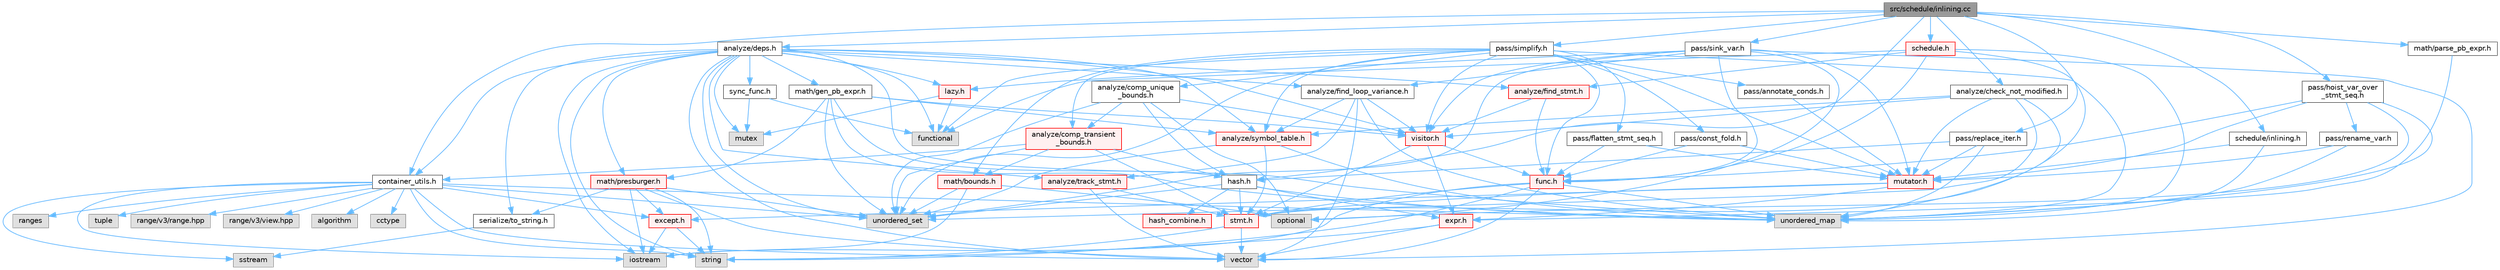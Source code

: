 digraph "src/schedule/inlining.cc"
{
 // LATEX_PDF_SIZE
  bgcolor="transparent";
  edge [fontname=Helvetica,fontsize=10,labelfontname=Helvetica,labelfontsize=10];
  node [fontname=Helvetica,fontsize=10,shape=box,height=0.2,width=0.4];
  Node1 [label="src/schedule/inlining.cc",height=0.2,width=0.4,color="gray40", fillcolor="grey60", style="filled", fontcolor="black",tooltip=" "];
  Node1 -> Node2 [color="steelblue1",style="solid"];
  Node2 [label="analyze/check_not_modified.h",height=0.2,width=0.4,color="grey40", fillcolor="white", style="filled",URL="$check__not__modified_8h.html",tooltip=" "];
  Node2 -> Node3 [color="steelblue1",style="solid"];
  Node3 [label="unordered_map",height=0.2,width=0.4,color="grey60", fillcolor="#E0E0E0", style="filled",tooltip=" "];
  Node2 -> Node4 [color="steelblue1",style="solid"];
  Node4 [label="unordered_set",height=0.2,width=0.4,color="grey60", fillcolor="#E0E0E0", style="filled",tooltip=" "];
  Node2 -> Node5 [color="steelblue1",style="solid"];
  Node5 [label="analyze/symbol_table.h",height=0.2,width=0.4,color="red", fillcolor="#FFF0F0", style="filled",URL="$symbol__table_8h.html",tooltip=" "];
  Node5 -> Node3 [color="steelblue1",style="solid"];
  Node5 -> Node4 [color="steelblue1",style="solid"];
  Node5 -> Node9 [color="steelblue1",style="solid"];
  Node9 [label="stmt.h",height=0.2,width=0.4,color="red", fillcolor="#FFF0F0", style="filled",URL="$stmt_8h.html",tooltip=" "];
  Node9 -> Node10 [color="steelblue1",style="solid"];
  Node10 [label="string",height=0.2,width=0.4,color="grey60", fillcolor="#E0E0E0", style="filled",tooltip=" "];
  Node9 -> Node11 [color="steelblue1",style="solid"];
  Node11 [label="vector",height=0.2,width=0.4,color="grey60", fillcolor="#E0E0E0", style="filled",tooltip=" "];
  Node2 -> Node50 [color="steelblue1",style="solid"];
  Node50 [label="mutator.h",height=0.2,width=0.4,color="red", fillcolor="#FFF0F0", style="filled",URL="$mutator_8h.html",tooltip=" "];
  Node50 -> Node27 [color="steelblue1",style="solid"];
  Node27 [label="except.h",height=0.2,width=0.4,color="red", fillcolor="#FFF0F0", style="filled",URL="$except_8h.html",tooltip=" "];
  Node27 -> Node15 [color="steelblue1",style="solid"];
  Node15 [label="iostream",height=0.2,width=0.4,color="grey60", fillcolor="#E0E0E0", style="filled",tooltip=" "];
  Node27 -> Node10 [color="steelblue1",style="solid"];
  Node50 -> Node43 [color="steelblue1",style="solid"];
  Node43 [label="expr.h",height=0.2,width=0.4,color="red", fillcolor="#FFF0F0", style="filled",URL="$expr_8h.html",tooltip=" "];
  Node43 -> Node10 [color="steelblue1",style="solid"];
  Node43 -> Node11 [color="steelblue1",style="solid"];
  Node50 -> Node9 [color="steelblue1",style="solid"];
  Node2 -> Node55 [color="steelblue1",style="solid"];
  Node55 [label="visitor.h",height=0.2,width=0.4,color="red", fillcolor="#FFF0F0", style="filled",URL="$visitor_8h.html",tooltip=" "];
  Node55 -> Node43 [color="steelblue1",style="solid"];
  Node55 -> Node56 [color="steelblue1",style="solid"];
  Node56 [label="func.h",height=0.2,width=0.4,color="red", fillcolor="#FFF0F0", style="filled",URL="$func_8h.html",tooltip=" "];
  Node56 -> Node15 [color="steelblue1",style="solid"];
  Node56 -> Node10 [color="steelblue1",style="solid"];
  Node56 -> Node3 [color="steelblue1",style="solid"];
  Node56 -> Node11 [color="steelblue1",style="solid"];
  Node56 -> Node9 [color="steelblue1",style="solid"];
  Node55 -> Node9 [color="steelblue1",style="solid"];
  Node1 -> Node62 [color="steelblue1",style="solid"];
  Node62 [label="analyze/deps.h",height=0.2,width=0.4,color="grey40", fillcolor="white", style="filled",URL="$deps_8h.html",tooltip=" "];
  Node62 -> Node14 [color="steelblue1",style="solid"];
  Node14 [label="functional",height=0.2,width=0.4,color="grey60", fillcolor="#E0E0E0", style="filled",tooltip=" "];
  Node62 -> Node15 [color="steelblue1",style="solid"];
  Node62 -> Node53 [color="steelblue1",style="solid"];
  Node53 [label="mutex",height=0.2,width=0.4,color="grey60", fillcolor="#E0E0E0", style="filled",tooltip=" "];
  Node62 -> Node10 [color="steelblue1",style="solid"];
  Node62 -> Node3 [color="steelblue1",style="solid"];
  Node62 -> Node4 [color="steelblue1",style="solid"];
  Node62 -> Node11 [color="steelblue1",style="solid"];
  Node62 -> Node63 [color="steelblue1",style="solid"];
  Node63 [label="analyze/find_loop_variance.h",height=0.2,width=0.4,color="grey40", fillcolor="white", style="filled",URL="$find__loop__variance_8h.html",tooltip=" "];
  Node63 -> Node3 [color="steelblue1",style="solid"];
  Node63 -> Node11 [color="steelblue1",style="solid"];
  Node63 -> Node5 [color="steelblue1",style="solid"];
  Node63 -> Node64 [color="steelblue1",style="solid"];
  Node64 [label="analyze/track_stmt.h",height=0.2,width=0.4,color="red", fillcolor="#FFF0F0", style="filled",URL="$track__stmt_8h.html",tooltip=" "];
  Node64 -> Node11 [color="steelblue1",style="solid"];
  Node64 -> Node9 [color="steelblue1",style="solid"];
  Node63 -> Node55 [color="steelblue1",style="solid"];
  Node62 -> Node65 [color="steelblue1",style="solid"];
  Node65 [label="analyze/find_stmt.h",height=0.2,width=0.4,color="red", fillcolor="#FFF0F0", style="filled",URL="$find__stmt_8h.html",tooltip=" "];
  Node65 -> Node56 [color="steelblue1",style="solid"];
  Node65 -> Node55 [color="steelblue1",style="solid"];
  Node62 -> Node5 [color="steelblue1",style="solid"];
  Node62 -> Node64 [color="steelblue1",style="solid"];
  Node62 -> Node34 [color="steelblue1",style="solid"];
  Node34 [label="container_utils.h",height=0.2,width=0.4,color="grey40", fillcolor="white", style="filled",URL="$container__utils_8h.html",tooltip=" "];
  Node34 -> Node35 [color="steelblue1",style="solid"];
  Node35 [label="algorithm",height=0.2,width=0.4,color="grey60", fillcolor="#E0E0E0", style="filled",tooltip=" "];
  Node34 -> Node36 [color="steelblue1",style="solid"];
  Node36 [label="cctype",height=0.2,width=0.4,color="grey60", fillcolor="#E0E0E0", style="filled",tooltip=" "];
  Node34 -> Node15 [color="steelblue1",style="solid"];
  Node34 -> Node37 [color="steelblue1",style="solid"];
  Node37 [label="ranges",height=0.2,width=0.4,color="grey60", fillcolor="#E0E0E0", style="filled",tooltip=" "];
  Node34 -> Node30 [color="steelblue1",style="solid"];
  Node30 [label="sstream",height=0.2,width=0.4,color="grey60", fillcolor="#E0E0E0", style="filled",tooltip=" "];
  Node34 -> Node10 [color="steelblue1",style="solid"];
  Node34 -> Node38 [color="steelblue1",style="solid"];
  Node38 [label="tuple",height=0.2,width=0.4,color="grey60", fillcolor="#E0E0E0", style="filled",tooltip=" "];
  Node34 -> Node3 [color="steelblue1",style="solid"];
  Node34 -> Node4 [color="steelblue1",style="solid"];
  Node34 -> Node11 [color="steelblue1",style="solid"];
  Node34 -> Node39 [color="steelblue1",style="solid"];
  Node39 [label="range/v3/range.hpp",height=0.2,width=0.4,color="grey60", fillcolor="#E0E0E0", style="filled",tooltip=" "];
  Node34 -> Node40 [color="steelblue1",style="solid"];
  Node40 [label="range/v3/view.hpp",height=0.2,width=0.4,color="grey60", fillcolor="#E0E0E0", style="filled",tooltip=" "];
  Node34 -> Node27 [color="steelblue1",style="solid"];
  Node62 -> Node67 [color="steelblue1",style="solid"];
  Node67 [label="lazy.h",height=0.2,width=0.4,color="red", fillcolor="#FFF0F0", style="filled",URL="$lazy_8h.html",tooltip=" "];
  Node67 -> Node14 [color="steelblue1",style="solid"];
  Node67 -> Node53 [color="steelblue1",style="solid"];
  Node62 -> Node68 [color="steelblue1",style="solid"];
  Node68 [label="math/gen_pb_expr.h",height=0.2,width=0.4,color="grey40", fillcolor="white", style="filled",URL="$gen__pb__expr_8h.html",tooltip=" "];
  Node68 -> Node3 [color="steelblue1",style="solid"];
  Node68 -> Node4 [color="steelblue1",style="solid"];
  Node68 -> Node5 [color="steelblue1",style="solid"];
  Node68 -> Node69 [color="steelblue1",style="solid"];
  Node69 [label="hash.h",height=0.2,width=0.4,color="grey40", fillcolor="white", style="filled",URL="$hash_8h.html",tooltip=" "];
  Node69 -> Node3 [color="steelblue1",style="solid"];
  Node69 -> Node4 [color="steelblue1",style="solid"];
  Node69 -> Node43 [color="steelblue1",style="solid"];
  Node69 -> Node48 [color="steelblue1",style="solid"];
  Node48 [label="hash_combine.h",height=0.2,width=0.4,color="red", fillcolor="#FFF0F0", style="filled",URL="$hash__combine_8h.html",tooltip=" "];
  Node69 -> Node9 [color="steelblue1",style="solid"];
  Node68 -> Node70 [color="steelblue1",style="solid"];
  Node70 [label="math/presburger.h",height=0.2,width=0.4,color="red", fillcolor="#FFF0F0", style="filled",URL="$presburger_8h.html",tooltip=" "];
  Node70 -> Node15 [color="steelblue1",style="solid"];
  Node70 -> Node10 [color="steelblue1",style="solid"];
  Node70 -> Node4 [color="steelblue1",style="solid"];
  Node70 -> Node11 [color="steelblue1",style="solid"];
  Node70 -> Node27 [color="steelblue1",style="solid"];
  Node70 -> Node29 [color="steelblue1",style="solid"];
  Node29 [label="serialize/to_string.h",height=0.2,width=0.4,color="grey40", fillcolor="white", style="filled",URL="$to__string_8h.html",tooltip=" "];
  Node29 -> Node30 [color="steelblue1",style="solid"];
  Node68 -> Node55 [color="steelblue1",style="solid"];
  Node62 -> Node70 [color="steelblue1",style="solid"];
  Node62 -> Node29 [color="steelblue1",style="solid"];
  Node62 -> Node82 [color="steelblue1",style="solid"];
  Node82 [label="sync_func.h",height=0.2,width=0.4,color="grey40", fillcolor="white", style="filled",URL="$sync__func_8h.html",tooltip=" "];
  Node82 -> Node14 [color="steelblue1",style="solid"];
  Node82 -> Node53 [color="steelblue1",style="solid"];
  Node62 -> Node55 [color="steelblue1",style="solid"];
  Node1 -> Node34 [color="steelblue1",style="solid"];
  Node1 -> Node69 [color="steelblue1",style="solid"];
  Node1 -> Node83 [color="steelblue1",style="solid"];
  Node83 [label="math/parse_pb_expr.h",height=0.2,width=0.4,color="grey40", fillcolor="white", style="filled",URL="$parse__pb__expr_8h.html",tooltip=" "];
  Node83 -> Node43 [color="steelblue1",style="solid"];
  Node1 -> Node84 [color="steelblue1",style="solid"];
  Node84 [label="pass/hoist_var_over\l_stmt_seq.h",height=0.2,width=0.4,color="grey40", fillcolor="white", style="filled",URL="$hoist__var__over__stmt__seq_8h.html",tooltip=" "];
  Node84 -> Node16 [color="steelblue1",style="solid"];
  Node16 [label="optional",height=0.2,width=0.4,color="grey60", fillcolor="#E0E0E0", style="filled",tooltip=" "];
  Node84 -> Node3 [color="steelblue1",style="solid"];
  Node84 -> Node56 [color="steelblue1",style="solid"];
  Node84 -> Node50 [color="steelblue1",style="solid"];
  Node84 -> Node85 [color="steelblue1",style="solid"];
  Node85 [label="pass/rename_var.h",height=0.2,width=0.4,color="grey40", fillcolor="white", style="filled",URL="$rename__var_8h.html",tooltip=" "];
  Node85 -> Node3 [color="steelblue1",style="solid"];
  Node85 -> Node50 [color="steelblue1",style="solid"];
  Node1 -> Node86 [color="steelblue1",style="solid"];
  Node86 [label="pass/replace_iter.h",height=0.2,width=0.4,color="grey40", fillcolor="white", style="filled",URL="$replace__iter_8h.html",tooltip=" "];
  Node86 -> Node3 [color="steelblue1",style="solid"];
  Node86 -> Node69 [color="steelblue1",style="solid"];
  Node86 -> Node50 [color="steelblue1",style="solid"];
  Node1 -> Node87 [color="steelblue1",style="solid"];
  Node87 [label="pass/simplify.h",height=0.2,width=0.4,color="grey40", fillcolor="white", style="filled",URL="$simplify_8h.html",tooltip=" "];
  Node87 -> Node14 [color="steelblue1",style="solid"];
  Node87 -> Node3 [color="steelblue1",style="solid"];
  Node87 -> Node4 [color="steelblue1",style="solid"];
  Node87 -> Node88 [color="steelblue1",style="solid"];
  Node88 [label="analyze/comp_transient\l_bounds.h",height=0.2,width=0.4,color="red", fillcolor="#FFF0F0", style="filled",URL="$comp__transient__bounds_8h.html",tooltip=" "];
  Node88 -> Node4 [color="steelblue1",style="solid"];
  Node88 -> Node34 [color="steelblue1",style="solid"];
  Node88 -> Node69 [color="steelblue1",style="solid"];
  Node88 -> Node93 [color="steelblue1",style="solid"];
  Node93 [label="math/bounds.h",height=0.2,width=0.4,color="red", fillcolor="#FFF0F0", style="filled",URL="$bounds_8h.html",tooltip=" "];
  Node93 -> Node15 [color="steelblue1",style="solid"];
  Node93 -> Node16 [color="steelblue1",style="solid"];
  Node93 -> Node4 [color="steelblue1",style="solid"];
  Node88 -> Node9 [color="steelblue1",style="solid"];
  Node87 -> Node97 [color="steelblue1",style="solid"];
  Node97 [label="analyze/comp_unique\l_bounds.h",height=0.2,width=0.4,color="grey40", fillcolor="white", style="filled",URL="$comp__unique__bounds_8h.html",tooltip=" "];
  Node97 -> Node16 [color="steelblue1",style="solid"];
  Node97 -> Node4 [color="steelblue1",style="solid"];
  Node97 -> Node88 [color="steelblue1",style="solid"];
  Node97 -> Node69 [color="steelblue1",style="solid"];
  Node97 -> Node55 [color="steelblue1",style="solid"];
  Node87 -> Node5 [color="steelblue1",style="solid"];
  Node87 -> Node56 [color="steelblue1",style="solid"];
  Node87 -> Node93 [color="steelblue1",style="solid"];
  Node87 -> Node50 [color="steelblue1",style="solid"];
  Node87 -> Node98 [color="steelblue1",style="solid"];
  Node98 [label="pass/annotate_conds.h",height=0.2,width=0.4,color="grey40", fillcolor="white", style="filled",URL="$annotate__conds_8h.html",tooltip=" "];
  Node98 -> Node50 [color="steelblue1",style="solid"];
  Node87 -> Node99 [color="steelblue1",style="solid"];
  Node99 [label="pass/const_fold.h",height=0.2,width=0.4,color="grey40", fillcolor="white", style="filled",URL="$const__fold_8h.html",tooltip=" "];
  Node99 -> Node56 [color="steelblue1",style="solid"];
  Node99 -> Node50 [color="steelblue1",style="solid"];
  Node87 -> Node100 [color="steelblue1",style="solid"];
  Node100 [label="pass/flatten_stmt_seq.h",height=0.2,width=0.4,color="grey40", fillcolor="white", style="filled",URL="$flatten__stmt__seq_8h.html",tooltip=" "];
  Node100 -> Node56 [color="steelblue1",style="solid"];
  Node100 -> Node50 [color="steelblue1",style="solid"];
  Node87 -> Node55 [color="steelblue1",style="solid"];
  Node1 -> Node101 [color="steelblue1",style="solid"];
  Node101 [label="pass/sink_var.h",height=0.2,width=0.4,color="grey40", fillcolor="white", style="filled",URL="$sink__var_8h.html",tooltip=" "];
  Node101 -> Node16 [color="steelblue1",style="solid"];
  Node101 -> Node4 [color="steelblue1",style="solid"];
  Node101 -> Node11 [color="steelblue1",style="solid"];
  Node101 -> Node63 [color="steelblue1",style="solid"];
  Node101 -> Node56 [color="steelblue1",style="solid"];
  Node101 -> Node67 [color="steelblue1",style="solid"];
  Node101 -> Node50 [color="steelblue1",style="solid"];
  Node101 -> Node55 [color="steelblue1",style="solid"];
  Node1 -> Node102 [color="steelblue1",style="solid"];
  Node102 [label="schedule.h",height=0.2,width=0.4,color="red", fillcolor="#FFF0F0", style="filled",URL="$schedule_8h.html",tooltip=" "];
  Node102 -> Node14 [color="steelblue1",style="solid"];
  Node102 -> Node3 [color="steelblue1",style="solid"];
  Node102 -> Node65 [color="steelblue1",style="solid"];
  Node102 -> Node56 [color="steelblue1",style="solid"];
  Node102 -> Node9 [color="steelblue1",style="solid"];
  Node1 -> Node119 [color="steelblue1",style="solid"];
  Node119 [label="schedule/inlining.h",height=0.2,width=0.4,color="grey40", fillcolor="white", style="filled",URL="$inlining_8h.html",tooltip=" "];
  Node119 -> Node3 [color="steelblue1",style="solid"];
  Node119 -> Node50 [color="steelblue1",style="solid"];
}

